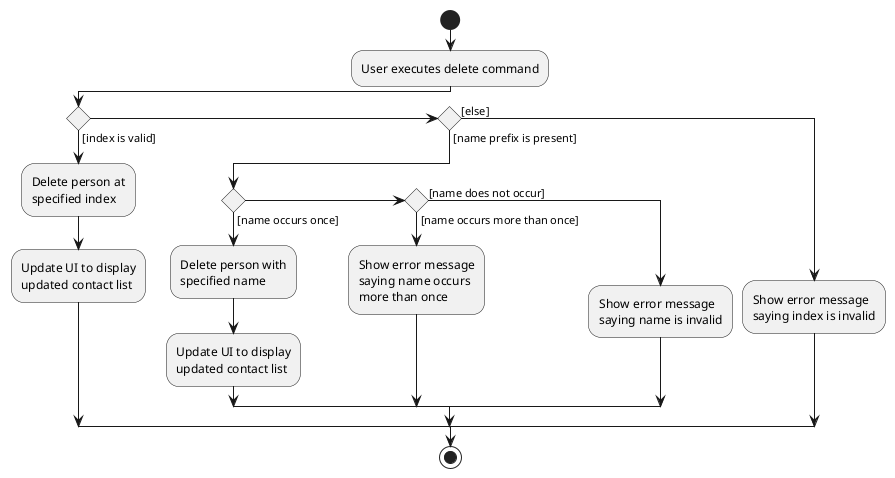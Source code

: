 @startuml
start
:User executes delete command;

'Since the beta syntax does not support placing the condition outside the
'diamond we place it as the true branch instead.

if () then ([index is valid])
    :Delete person at
    specified index;
    :Update UI to display
    updated contact list;
elseif () then ([name prefix is present])
        if () then ([name occurs once])
            :Delete person with
            specified name;
            :Update UI to display
            updated contact list;
        elseif () then ([name occurs more than once])
            :Show error message
            saying name occurs
            more than once;
        else ([name does not occur])
            :Show error message
            saying name is invalid;
        endif;
    else ([else])
        :Show error message
        saying index is invalid;
    endif
stop
@enduml
